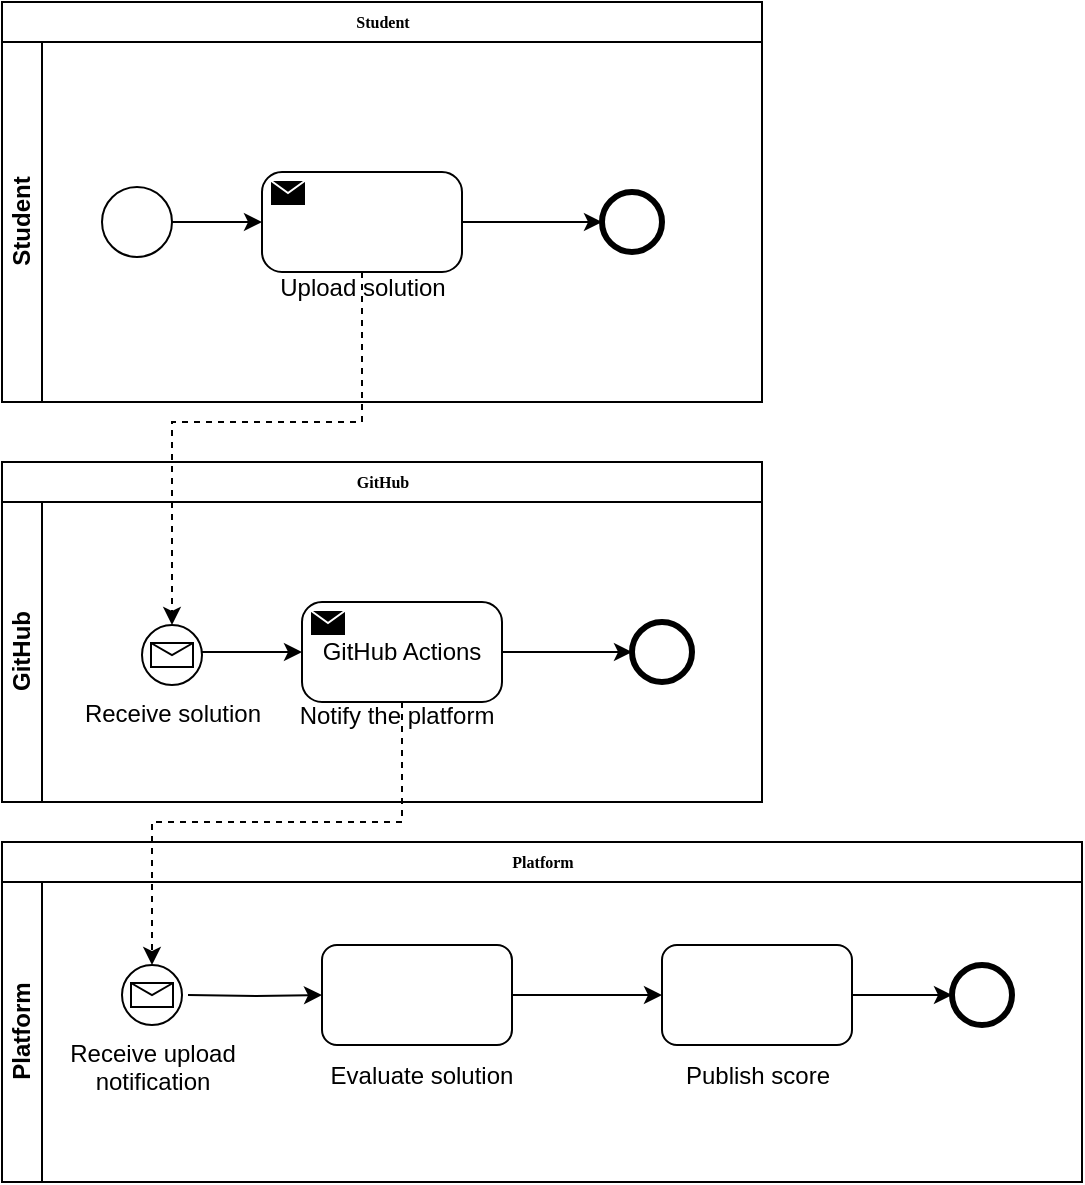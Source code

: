 <mxfile version="21.0.2" type="device"><diagram name="Page-1" id="c7488fd3-1785-93aa-aadb-54a6760d102a"><mxGraphModel dx="1285" dy="722" grid="1" gridSize="10" guides="1" tooltips="1" connect="1" arrows="1" fold="1" page="1" pageScale="1" pageWidth="1100" pageHeight="850" background="none" math="0" shadow="0"><root><mxCell id="0"/><mxCell id="1" parent="0"/><mxCell id="CDbokZhid0h3c1UekMTh-214" value="Student" style="swimlane;html=1;childLayout=stackLayout;horizontal=1;startSize=20;horizontalStack=0;rounded=0;shadow=0;labelBackgroundColor=none;strokeWidth=1;fontFamily=Verdana;fontSize=8;align=center;" parent="1" vertex="1"><mxGeometry x="60" y="140" width="380" height="200" as="geometry"/></mxCell><mxCell id="CDbokZhid0h3c1UekMTh-215" value="Student" style="swimlane;html=1;startSize=20;horizontal=0;" parent="CDbokZhid0h3c1UekMTh-214" vertex="1"><mxGeometry y="20" width="380" height="180" as="geometry"/></mxCell><mxCell id="CDbokZhid0h3c1UekMTh-306" style="edgeStyle=orthogonalEdgeStyle;rounded=0;orthogonalLoop=1;jettySize=auto;html=1;entryX=0;entryY=0.5;entryDx=0;entryDy=0;" parent="CDbokZhid0h3c1UekMTh-215" source="CDbokZhid0h3c1UekMTh-304" edge="1"><mxGeometry relative="1" as="geometry"><mxPoint x="130" y="90" as="targetPoint"/></mxGeometry></mxCell><mxCell id="CDbokZhid0h3c1UekMTh-304" value="" style="points=[[0.145,0.145,0],[0.5,0,0],[0.855,0.145,0],[1,0.5,0],[0.855,0.855,0],[0.5,1,0],[0.145,0.855,0],[0,0.5,0]];shape=mxgraph.bpmn.event;html=1;verticalLabelPosition=bottom;labelBackgroundColor=#ffffff;verticalAlign=top;align=center;perimeter=ellipsePerimeter;outlineConnect=0;aspect=fixed;outline=standard;symbol=general;" parent="CDbokZhid0h3c1UekMTh-215" vertex="1"><mxGeometry x="50" y="72.5" width="35" height="35" as="geometry"/></mxCell><mxCell id="CDbokZhid0h3c1UekMTh-289" value="Upload solution" style="text;html=1;strokeColor=none;fillColor=none;align=center;verticalAlign=middle;whiteSpace=wrap;rounded=0;" parent="CDbokZhid0h3c1UekMTh-215" vertex="1"><mxGeometry x="132.5" y="107.5" width="95" height="30" as="geometry"/></mxCell><mxCell id="Vqh5XAand_Ui886jPY3V-2" style="edgeStyle=orthogonalEdgeStyle;rounded=0;orthogonalLoop=1;jettySize=auto;html=1;entryX=0;entryY=0.5;entryDx=0;entryDy=0;entryPerimeter=0;" edge="1" parent="CDbokZhid0h3c1UekMTh-215" source="CDbokZhid0h3c1UekMTh-307" target="Vqh5XAand_Ui886jPY3V-1"><mxGeometry relative="1" as="geometry"/></mxCell><mxCell id="CDbokZhid0h3c1UekMTh-307" value="" style="points=[[0.25,0,0],[0.5,0,0],[0.75,0,0],[1,0.25,0],[1,0.5,0],[1,0.75,0],[0.75,1,0],[0.5,1,0],[0.25,1,0],[0,0.75,0],[0,0.5,0],[0,0.25,0]];shape=mxgraph.bpmn.task;whiteSpace=wrap;rectStyle=rounded;size=10;html=1;container=1;expand=0;collapsible=0;taskMarker=send;" parent="CDbokZhid0h3c1UekMTh-215" vertex="1"><mxGeometry x="130" y="65" width="100" height="50" as="geometry"/></mxCell><mxCell id="Vqh5XAand_Ui886jPY3V-1" value="" style="points=[[0.145,0.145,0],[0.5,0,0],[0.855,0.145,0],[1,0.5,0],[0.855,0.855,0],[0.5,1,0],[0.145,0.855,0],[0,0.5,0]];shape=mxgraph.bpmn.event;html=1;verticalLabelPosition=bottom;labelBackgroundColor=#ffffff;verticalAlign=top;align=center;perimeter=ellipsePerimeter;outlineConnect=0;aspect=fixed;outline=end;symbol=terminate2;" vertex="1" parent="CDbokZhid0h3c1UekMTh-215"><mxGeometry x="300" y="75" width="30" height="30" as="geometry"/></mxCell><mxCell id="Vqh5XAand_Ui886jPY3V-9" value="&lt;div&gt;GitHub&lt;/div&gt;" style="swimlane;html=1;childLayout=stackLayout;horizontal=1;startSize=20;horizontalStack=0;rounded=0;shadow=0;labelBackgroundColor=none;strokeWidth=1;fontFamily=Verdana;fontSize=8;align=center;" vertex="1" parent="1"><mxGeometry x="60" y="370" width="380" height="170" as="geometry"/></mxCell><mxCell id="Vqh5XAand_Ui886jPY3V-17" value="&lt;div&gt;GitHub&lt;/div&gt;" style="swimlane;html=1;startSize=20;horizontal=0;" vertex="1" parent="Vqh5XAand_Ui886jPY3V-9"><mxGeometry y="20" width="380" height="150" as="geometry"/></mxCell><mxCell id="Vqh5XAand_Ui886jPY3V-18" style="edgeStyle=orthogonalEdgeStyle;rounded=0;orthogonalLoop=1;jettySize=auto;html=1;entryX=0;entryY=0.5;entryDx=0;entryDy=0;entryPerimeter=0;" edge="1" parent="Vqh5XAand_Ui886jPY3V-17" source="Vqh5XAand_Ui886jPY3V-19" target="Vqh5XAand_Ui886jPY3V-21"><mxGeometry relative="1" as="geometry"/></mxCell><mxCell id="Vqh5XAand_Ui886jPY3V-19" value="GitHub Actions" style="points=[[0.25,0,0],[0.5,0,0],[0.75,0,0],[1,0.25,0],[1,0.5,0],[1,0.75,0],[0.75,1,0],[0.5,1,0],[0.25,1,0],[0,0.75,0],[0,0.5,0],[0,0.25,0]];shape=mxgraph.bpmn.task;whiteSpace=wrap;rectStyle=rounded;size=10;html=1;container=1;expand=0;collapsible=0;taskMarker=send;" vertex="1" parent="Vqh5XAand_Ui886jPY3V-17"><mxGeometry x="150" y="50" width="100" height="50" as="geometry"/></mxCell><mxCell id="Vqh5XAand_Ui886jPY3V-20" value="Notify the platform" style="text;html=1;strokeColor=none;fillColor=none;align=center;verticalAlign=middle;whiteSpace=wrap;rounded=0;" vertex="1" parent="Vqh5XAand_Ui886jPY3V-17"><mxGeometry x="145" y="91.5" width="105" height="30" as="geometry"/></mxCell><mxCell id="Vqh5XAand_Ui886jPY3V-21" value="" style="points=[[0.145,0.145,0],[0.5,0,0],[0.855,0.145,0],[1,0.5,0],[0.855,0.855,0],[0.5,1,0],[0.145,0.855,0],[0,0.5,0]];shape=mxgraph.bpmn.event;html=1;verticalLabelPosition=bottom;labelBackgroundColor=#ffffff;verticalAlign=top;align=center;perimeter=ellipsePerimeter;outlineConnect=0;aspect=fixed;outline=end;symbol=terminate2;" vertex="1" parent="Vqh5XAand_Ui886jPY3V-17"><mxGeometry x="315" y="60" width="30" height="30" as="geometry"/></mxCell><mxCell id="Vqh5XAand_Ui886jPY3V-22" style="edgeStyle=orthogonalEdgeStyle;rounded=0;orthogonalLoop=1;jettySize=auto;html=1;entryX=0;entryY=0.5;entryDx=0;entryDy=0;entryPerimeter=0;" edge="1" parent="Vqh5XAand_Ui886jPY3V-17" source="Vqh5XAand_Ui886jPY3V-23" target="Vqh5XAand_Ui886jPY3V-19"><mxGeometry relative="1" as="geometry"><Array as="points"><mxPoint x="110" y="75"/><mxPoint x="110" y="75"/></Array></mxGeometry></mxCell><mxCell id="Vqh5XAand_Ui886jPY3V-23" value="Receive solution" style="points=[[0.145,0.145,0],[0.5,0,0],[0.855,0.145,0],[1,0.5,0],[0.855,0.855,0],[0.5,1,0],[0.145,0.855,0],[0,0.5,0]];shape=mxgraph.bpmn.event;html=1;verticalLabelPosition=bottom;labelBackgroundColor=#ffffff;verticalAlign=top;align=center;perimeter=ellipsePerimeter;outlineConnect=0;aspect=fixed;outline=standard;symbol=message;" vertex="1" parent="Vqh5XAand_Ui886jPY3V-17"><mxGeometry x="70" y="61.5" width="30" height="30" as="geometry"/></mxCell><mxCell id="Vqh5XAand_Ui886jPY3V-24" value="Platform" style="swimlane;html=1;childLayout=stackLayout;horizontal=1;startSize=20;horizontalStack=0;rounded=0;shadow=0;labelBackgroundColor=none;strokeWidth=1;fontFamily=Verdana;fontSize=8;align=center;" vertex="1" parent="1"><mxGeometry x="60" y="560" width="540" height="170" as="geometry"/></mxCell><mxCell id="CDbokZhid0h3c1UekMTh-308" value="Platform" style="swimlane;html=1;startSize=20;horizontal=0;" parent="Vqh5XAand_Ui886jPY3V-24" vertex="1"><mxGeometry y="20" width="540" height="150" as="geometry"/></mxCell><mxCell id="CDbokZhid0h3c1UekMTh-316" style="edgeStyle=orthogonalEdgeStyle;rounded=0;orthogonalLoop=1;jettySize=auto;html=1;entryX=0;entryY=0.5;entryDx=0;entryDy=0;" parent="CDbokZhid0h3c1UekMTh-308" target="CDbokZhid0h3c1UekMTh-310" edge="1"><mxGeometry relative="1" as="geometry"><mxPoint x="93" y="56.5" as="sourcePoint"/></mxGeometry></mxCell><mxCell id="CDbokZhid0h3c1UekMTh-322" style="edgeStyle=orthogonalEdgeStyle;rounded=0;orthogonalLoop=1;jettySize=auto;html=1;entryX=0;entryY=0.5;entryDx=0;entryDy=0;entryPerimeter=0;" parent="CDbokZhid0h3c1UekMTh-308" source="CDbokZhid0h3c1UekMTh-310" edge="1"><mxGeometry relative="1" as="geometry"><mxPoint x="330" y="56.5" as="targetPoint"/></mxGeometry></mxCell><mxCell id="CDbokZhid0h3c1UekMTh-310" value="&lt;font size=&quot;1&quot;&gt;&lt;br&gt;&lt;/font&gt;" style="rounded=1;whiteSpace=wrap;html=1;shadow=0;labelBackgroundColor=none;strokeWidth=1;fontFamily=Verdana;fontSize=8;align=center;" parent="CDbokZhid0h3c1UekMTh-308" vertex="1"><mxGeometry x="160" y="31.5" width="95" height="50" as="geometry"/></mxCell><mxCell id="CDbokZhid0h3c1UekMTh-317" value="Evaluate solution" style="text;html=1;strokeColor=none;fillColor=none;align=center;verticalAlign=middle;whiteSpace=wrap;rounded=0;" parent="CDbokZhid0h3c1UekMTh-308" vertex="1"><mxGeometry x="160" y="81.5" width="100" height="30" as="geometry"/></mxCell><mxCell id="CDbokZhid0h3c1UekMTh-328" style="edgeStyle=orthogonalEdgeStyle;rounded=0;orthogonalLoop=1;jettySize=auto;html=1;entryX=0;entryY=0.5;entryDx=0;entryDy=0;entryPerimeter=0;" parent="CDbokZhid0h3c1UekMTh-308" source="CDbokZhid0h3c1UekMTh-326" target="CDbokZhid0h3c1UekMTh-225" edge="1"><mxGeometry relative="1" as="geometry"/></mxCell><mxCell id="CDbokZhid0h3c1UekMTh-326" value="&lt;font size=&quot;1&quot;&gt;&lt;br&gt;&lt;/font&gt;" style="rounded=1;whiteSpace=wrap;html=1;shadow=0;labelBackgroundColor=none;strokeWidth=1;fontFamily=Verdana;fontSize=8;align=center;" parent="CDbokZhid0h3c1UekMTh-308" vertex="1"><mxGeometry x="330" y="31.5" width="95" height="50" as="geometry"/></mxCell><mxCell id="CDbokZhid0h3c1UekMTh-327" value="Publish score" style="text;html=1;strokeColor=none;fillColor=none;align=center;verticalAlign=middle;whiteSpace=wrap;rounded=0;" parent="CDbokZhid0h3c1UekMTh-308" vertex="1"><mxGeometry x="327.5" y="81.5" width="100" height="30" as="geometry"/></mxCell><mxCell id="CDbokZhid0h3c1UekMTh-225" value="" style="points=[[0.145,0.145,0],[0.5,0,0],[0.855,0.145,0],[1,0.5,0],[0.855,0.855,0],[0.5,1,0],[0.145,0.855,0],[0,0.5,0]];shape=mxgraph.bpmn.event;html=1;verticalLabelPosition=bottom;labelBackgroundColor=#ffffff;verticalAlign=top;align=center;perimeter=ellipsePerimeter;outlineConnect=0;aspect=fixed;outline=end;symbol=terminate2;" parent="CDbokZhid0h3c1UekMTh-308" vertex="1"><mxGeometry x="475" y="41.5" width="30" height="30" as="geometry"/></mxCell><mxCell id="Vqh5XAand_Ui886jPY3V-6" value="&lt;div&gt;Receive upload&lt;/div&gt;&lt;div&gt;notification&lt;br&gt;&lt;/div&gt;" style="points=[[0.145,0.145,0],[0.5,0,0],[0.855,0.145,0],[1,0.5,0],[0.855,0.855,0],[0.5,1,0],[0.145,0.855,0],[0,0.5,0]];shape=mxgraph.bpmn.event;html=1;verticalLabelPosition=bottom;labelBackgroundColor=#ffffff;verticalAlign=top;align=center;perimeter=ellipsePerimeter;outlineConnect=0;aspect=fixed;outline=standard;symbol=message;" vertex="1" parent="CDbokZhid0h3c1UekMTh-308"><mxGeometry x="60" y="41.5" width="30" height="30" as="geometry"/></mxCell><mxCell id="Vqh5XAand_Ui886jPY3V-49" style="edgeStyle=orthogonalEdgeStyle;rounded=0;orthogonalLoop=1;jettySize=auto;html=1;entryX=0.5;entryY=0;entryDx=0;entryDy=0;entryPerimeter=0;dashed=1;" edge="1" parent="1" source="CDbokZhid0h3c1UekMTh-307" target="Vqh5XAand_Ui886jPY3V-23"><mxGeometry relative="1" as="geometry"><Array as="points"><mxPoint x="240" y="350"/><mxPoint x="145" y="350"/></Array></mxGeometry></mxCell><mxCell id="Vqh5XAand_Ui886jPY3V-50" style="edgeStyle=orthogonalEdgeStyle;rounded=0;orthogonalLoop=1;jettySize=auto;html=1;dashed=1;" edge="1" parent="1" source="Vqh5XAand_Ui886jPY3V-19" target="Vqh5XAand_Ui886jPY3V-6"><mxGeometry relative="1" as="geometry"><Array as="points"><mxPoint x="260" y="550"/><mxPoint x="135" y="550"/></Array></mxGeometry></mxCell></root></mxGraphModel></diagram></mxfile>